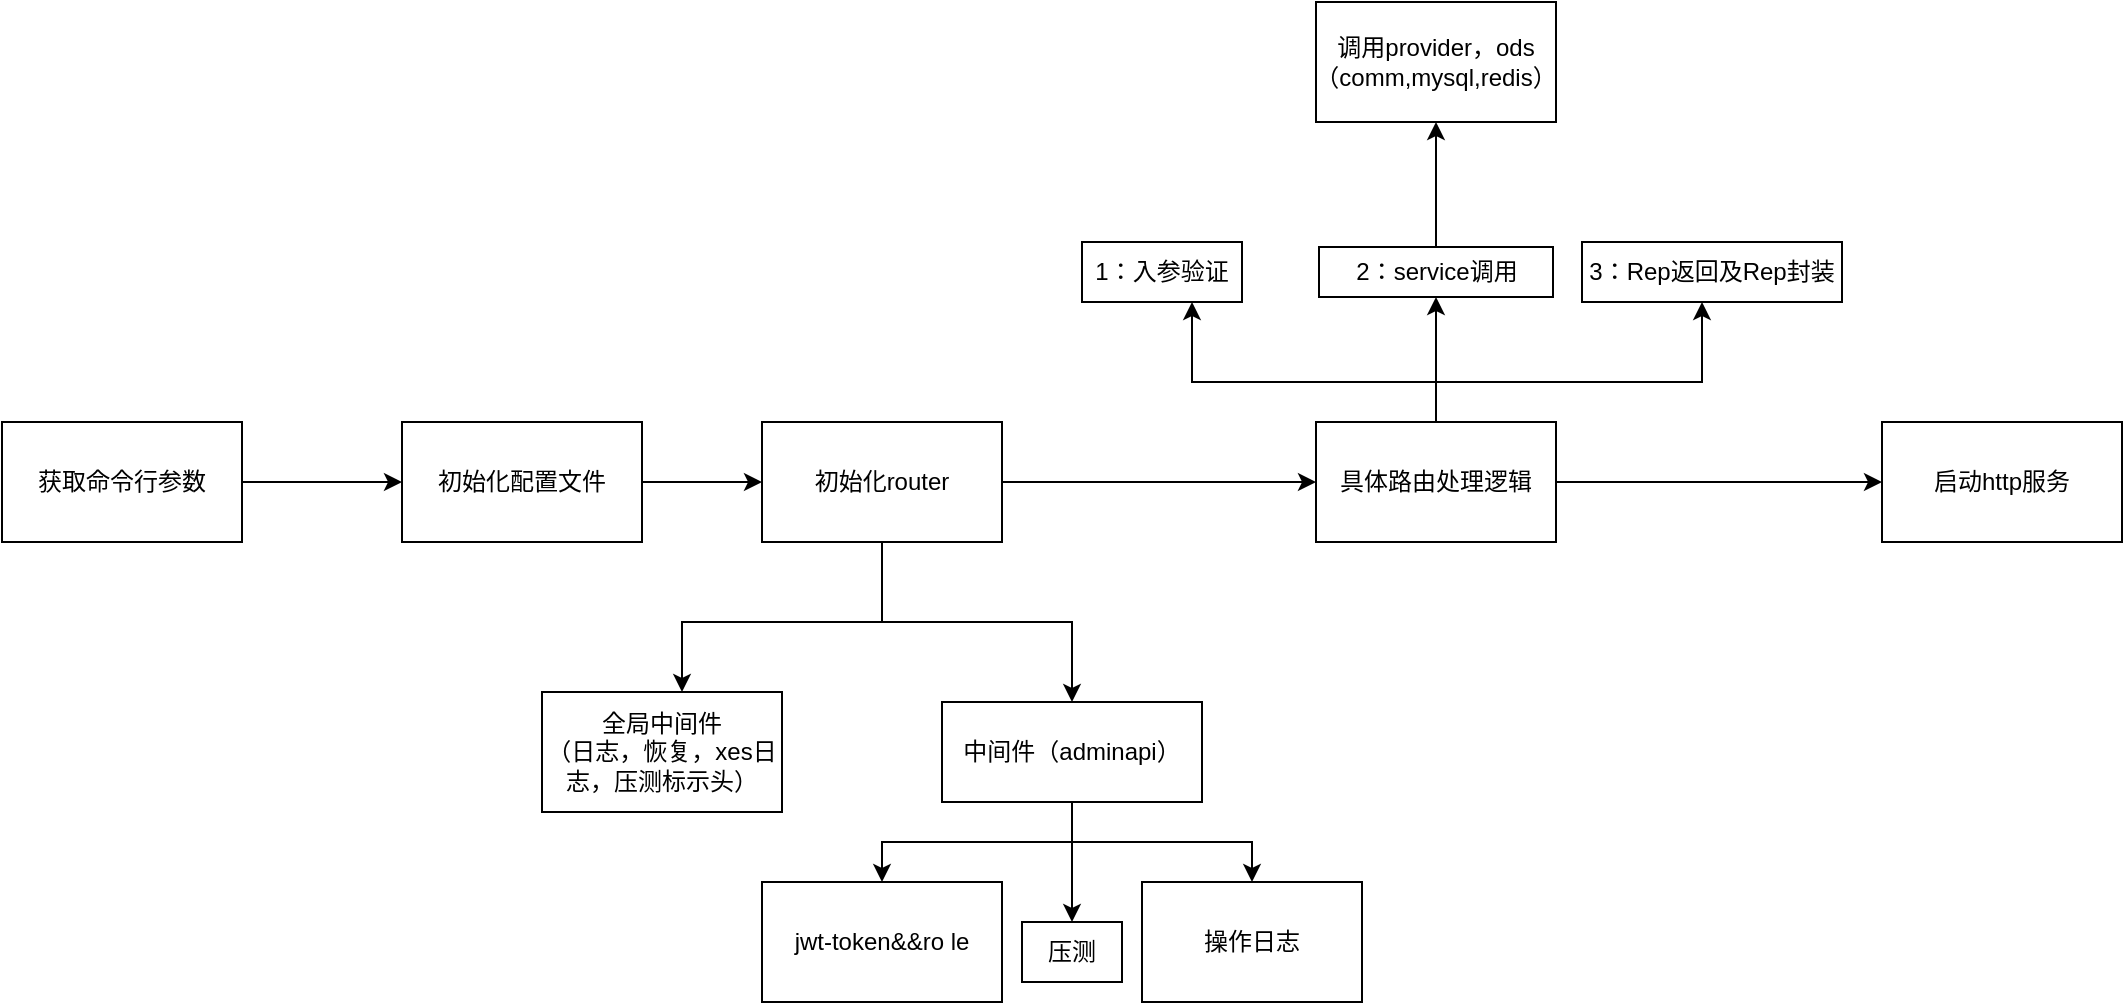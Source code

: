 <mxfile version="14.1.1" type="github">
  <diagram id="ERpSdqNSMTNMuD1mrRSM" name="第 1 页">
    <mxGraphModel dx="1577" dy="910" grid="1" gridSize="10" guides="1" tooltips="1" connect="1" arrows="1" fold="1" page="1" pageScale="1" pageWidth="827" pageHeight="1169" math="0" shadow="0">
      <root>
        <mxCell id="0" />
        <mxCell id="1" parent="0" />
        <mxCell id="7Bbjh2sR8vv8xxHQldK0-3" value="" style="edgeStyle=orthogonalEdgeStyle;rounded=0;orthogonalLoop=1;jettySize=auto;html=1;" edge="1" parent="1" source="7Bbjh2sR8vv8xxHQldK0-1" target="7Bbjh2sR8vv8xxHQldK0-2">
          <mxGeometry relative="1" as="geometry" />
        </mxCell>
        <mxCell id="7Bbjh2sR8vv8xxHQldK0-1" value="获取命令行参数" style="rounded=0;whiteSpace=wrap;html=1;" vertex="1" parent="1">
          <mxGeometry x="110" y="330" width="120" height="60" as="geometry" />
        </mxCell>
        <mxCell id="7Bbjh2sR8vv8xxHQldK0-4" style="edgeStyle=orthogonalEdgeStyle;rounded=0;orthogonalLoop=1;jettySize=auto;html=1;" edge="1" parent="1" source="7Bbjh2sR8vv8xxHQldK0-2">
          <mxGeometry relative="1" as="geometry">
            <mxPoint x="490" y="360" as="targetPoint" />
          </mxGeometry>
        </mxCell>
        <mxCell id="7Bbjh2sR8vv8xxHQldK0-2" value="初始化配置文件" style="whiteSpace=wrap;html=1;rounded=0;" vertex="1" parent="1">
          <mxGeometry x="310" y="330" width="120" height="60" as="geometry" />
        </mxCell>
        <mxCell id="7Bbjh2sR8vv8xxHQldK0-9" style="edgeStyle=orthogonalEdgeStyle;rounded=0;orthogonalLoop=1;jettySize=auto;html=1;" edge="1" parent="1" source="7Bbjh2sR8vv8xxHQldK0-5" target="7Bbjh2sR8vv8xxHQldK0-10">
          <mxGeometry relative="1" as="geometry">
            <mxPoint x="550" y="440" as="targetPoint" />
            <Array as="points">
              <mxPoint x="550" y="430" />
              <mxPoint x="450" y="430" />
            </Array>
          </mxGeometry>
        </mxCell>
        <mxCell id="7Bbjh2sR8vv8xxHQldK0-13" style="edgeStyle=orthogonalEdgeStyle;rounded=0;orthogonalLoop=1;jettySize=auto;html=1;" edge="1" parent="1" source="7Bbjh2sR8vv8xxHQldK0-5" target="7Bbjh2sR8vv8xxHQldK0-12">
          <mxGeometry relative="1" as="geometry" />
        </mxCell>
        <mxCell id="7Bbjh2sR8vv8xxHQldK0-21" style="edgeStyle=orthogonalEdgeStyle;rounded=0;orthogonalLoop=1;jettySize=auto;html=1;entryX=0;entryY=0.5;entryDx=0;entryDy=0;" edge="1" parent="1" source="7Bbjh2sR8vv8xxHQldK0-5" target="7Bbjh2sR8vv8xxHQldK0-20">
          <mxGeometry relative="1" as="geometry" />
        </mxCell>
        <mxCell id="7Bbjh2sR8vv8xxHQldK0-5" value="初始化router" style="rounded=0;whiteSpace=wrap;html=1;" vertex="1" parent="1">
          <mxGeometry x="490" y="330" width="120" height="60" as="geometry" />
        </mxCell>
        <mxCell id="7Bbjh2sR8vv8xxHQldK0-7" value="启动http服务" style="rounded=0;whiteSpace=wrap;html=1;" vertex="1" parent="1">
          <mxGeometry x="1050" y="330" width="120" height="60" as="geometry" />
        </mxCell>
        <mxCell id="7Bbjh2sR8vv8xxHQldK0-10" value="全局中间件&lt;br&gt;（日志，恢复，xes日志，压测标示头）" style="rounded=0;whiteSpace=wrap;html=1;" vertex="1" parent="1">
          <mxGeometry x="380" y="465" width="120" height="60" as="geometry" />
        </mxCell>
        <mxCell id="7Bbjh2sR8vv8xxHQldK0-15" value="" style="edgeStyle=orthogonalEdgeStyle;rounded=0;orthogonalLoop=1;jettySize=auto;html=1;" edge="1" parent="1" source="7Bbjh2sR8vv8xxHQldK0-12" target="7Bbjh2sR8vv8xxHQldK0-14">
          <mxGeometry relative="1" as="geometry">
            <Array as="points">
              <mxPoint x="645" y="540" />
              <mxPoint x="550" y="540" />
            </Array>
          </mxGeometry>
        </mxCell>
        <mxCell id="7Bbjh2sR8vv8xxHQldK0-16" style="edgeStyle=orthogonalEdgeStyle;rounded=0;orthogonalLoop=1;jettySize=auto;html=1;entryX=0.5;entryY=0;entryDx=0;entryDy=0;" edge="1" parent="1" source="7Bbjh2sR8vv8xxHQldK0-12" target="7Bbjh2sR8vv8xxHQldK0-17">
          <mxGeometry relative="1" as="geometry">
            <mxPoint x="645" y="580" as="targetPoint" />
          </mxGeometry>
        </mxCell>
        <mxCell id="7Bbjh2sR8vv8xxHQldK0-18" style="edgeStyle=orthogonalEdgeStyle;rounded=0;orthogonalLoop=1;jettySize=auto;html=1;exitX=0.5;exitY=1;exitDx=0;exitDy=0;entryX=0.5;entryY=0;entryDx=0;entryDy=0;" edge="1" parent="1" source="7Bbjh2sR8vv8xxHQldK0-12" target="7Bbjh2sR8vv8xxHQldK0-19">
          <mxGeometry relative="1" as="geometry">
            <mxPoint x="720" y="560" as="targetPoint" />
          </mxGeometry>
        </mxCell>
        <mxCell id="7Bbjh2sR8vv8xxHQldK0-12" value="中间件（adminapi）" style="rounded=0;whiteSpace=wrap;html=1;" vertex="1" parent="1">
          <mxGeometry x="580" y="470" width="130" height="50" as="geometry" />
        </mxCell>
        <mxCell id="7Bbjh2sR8vv8xxHQldK0-14" value="jwt-token&amp;amp;&amp;amp;ro le" style="rounded=0;whiteSpace=wrap;html=1;" vertex="1" parent="1">
          <mxGeometry x="490" y="560" width="120" height="60" as="geometry" />
        </mxCell>
        <mxCell id="7Bbjh2sR8vv8xxHQldK0-17" value="压测" style="rounded=0;whiteSpace=wrap;html=1;" vertex="1" parent="1">
          <mxGeometry x="620" y="580" width="50" height="30" as="geometry" />
        </mxCell>
        <mxCell id="7Bbjh2sR8vv8xxHQldK0-19" value="操作日志" style="rounded=0;whiteSpace=wrap;html=1;" vertex="1" parent="1">
          <mxGeometry x="680" y="560" width="110" height="60" as="geometry" />
        </mxCell>
        <mxCell id="7Bbjh2sR8vv8xxHQldK0-22" style="edgeStyle=orthogonalEdgeStyle;rounded=0;orthogonalLoop=1;jettySize=auto;html=1;entryX=0;entryY=0.5;entryDx=0;entryDy=0;" edge="1" parent="1" source="7Bbjh2sR8vv8xxHQldK0-20" target="7Bbjh2sR8vv8xxHQldK0-7">
          <mxGeometry relative="1" as="geometry" />
        </mxCell>
        <mxCell id="7Bbjh2sR8vv8xxHQldK0-24" value="" style="edgeStyle=orthogonalEdgeStyle;rounded=0;orthogonalLoop=1;jettySize=auto;html=1;" edge="1" parent="1" source="7Bbjh2sR8vv8xxHQldK0-20" target="7Bbjh2sR8vv8xxHQldK0-23">
          <mxGeometry relative="1" as="geometry">
            <Array as="points">
              <mxPoint x="827" y="310" />
              <mxPoint x="705" y="310" />
            </Array>
          </mxGeometry>
        </mxCell>
        <mxCell id="7Bbjh2sR8vv8xxHQldK0-30" style="edgeStyle=orthogonalEdgeStyle;rounded=0;orthogonalLoop=1;jettySize=auto;html=1;" edge="1" parent="1" source="7Bbjh2sR8vv8xxHQldK0-20" target="7Bbjh2sR8vv8xxHQldK0-27">
          <mxGeometry relative="1" as="geometry">
            <Array as="points">
              <mxPoint x="827" y="310" />
              <mxPoint x="960" y="310" />
            </Array>
          </mxGeometry>
        </mxCell>
        <mxCell id="7Bbjh2sR8vv8xxHQldK0-31" style="edgeStyle=orthogonalEdgeStyle;rounded=0;orthogonalLoop=1;jettySize=auto;html=1;" edge="1" parent="1" source="7Bbjh2sR8vv8xxHQldK0-20" target="7Bbjh2sR8vv8xxHQldK0-25">
          <mxGeometry relative="1" as="geometry" />
        </mxCell>
        <mxCell id="7Bbjh2sR8vv8xxHQldK0-20" value="具体路由处理逻辑" style="rounded=0;whiteSpace=wrap;html=1;" vertex="1" parent="1">
          <mxGeometry x="767" y="330" width="120" height="60" as="geometry" />
        </mxCell>
        <mxCell id="7Bbjh2sR8vv8xxHQldK0-23" value="1：入参验证" style="whiteSpace=wrap;html=1;rounded=0;" vertex="1" parent="1">
          <mxGeometry x="650" y="240" width="80" height="30" as="geometry" />
        </mxCell>
        <mxCell id="7Bbjh2sR8vv8xxHQldK0-34" style="edgeStyle=orthogonalEdgeStyle;rounded=0;orthogonalLoop=1;jettySize=auto;html=1;" edge="1" parent="1" source="7Bbjh2sR8vv8xxHQldK0-25" target="7Bbjh2sR8vv8xxHQldK0-33">
          <mxGeometry relative="1" as="geometry" />
        </mxCell>
        <mxCell id="7Bbjh2sR8vv8xxHQldK0-25" value="2：service调用" style="whiteSpace=wrap;html=1;rounded=0;" vertex="1" parent="1">
          <mxGeometry x="768.5" y="242.5" width="117" height="25" as="geometry" />
        </mxCell>
        <mxCell id="7Bbjh2sR8vv8xxHQldK0-27" value="3：Rep返回及Rep封装" style="whiteSpace=wrap;html=1;rounded=0;" vertex="1" parent="1">
          <mxGeometry x="900" y="240" width="130" height="30" as="geometry" />
        </mxCell>
        <mxCell id="7Bbjh2sR8vv8xxHQldK0-33" value="调用provider，ods（comm,mysql,redis）" style="rounded=0;whiteSpace=wrap;html=1;" vertex="1" parent="1">
          <mxGeometry x="767" y="120" width="120" height="60" as="geometry" />
        </mxCell>
      </root>
    </mxGraphModel>
  </diagram>
</mxfile>
